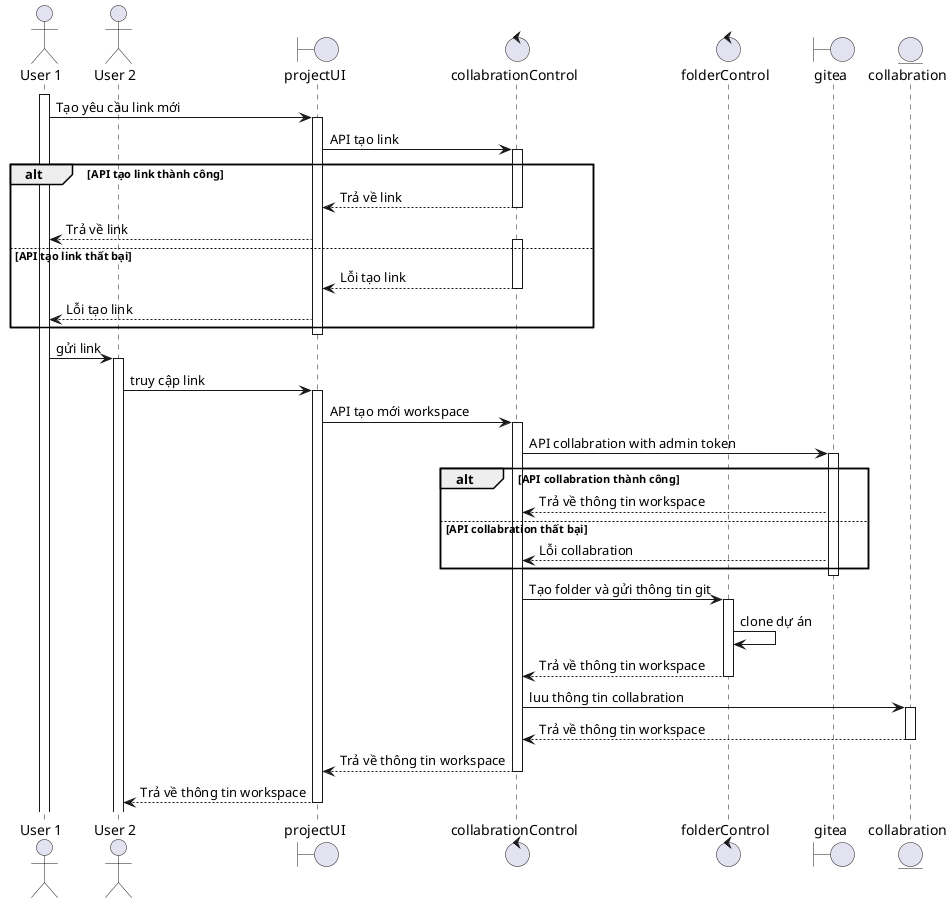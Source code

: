 @startuml

actor User1 as "User 1"
actor User2 as "User 2"
boundary projectUI as "projectUI"
control collabrationControl as "collabrationControl"
control folderControl as "folderControl"
boundary "gitea" as gitea
entity collabration as "collabration"

activate User1
User1 -> projectUI: Tạo yêu cầu link mới
activate projectUI
projectUI -> collabrationControl: API tạo link
activate collabrationControl

alt API tạo link thành công
    collabrationControl --> projectUI: Trả về link
    deactivate collabrationControl
    projectUI --> User1: Trả về link
else API tạo link thất bại
    activate collabrationControl
    collabrationControl --> projectUI: Lỗi tạo link
    deactivate collabrationControl
    projectUI --> User1: Lỗi tạo link
end
deactivate collabrationControl

deactivate projectUI
User1 -> User2: gửi link
activate User2
User2 -> projectUI: truy cập link
activate projectUI
projectUI -> collabrationControl: API tạo mới workspace
activate collabrationControl
collabrationControl -> gitea: API collabration with admin token
activate gitea

alt API collabration thành công
    gitea --> collabrationControl: Trả về thông tin workspace
else API collabration thất bại
    gitea --> collabrationControl: Lỗi collabration
end
deactivate gitea

collabrationControl -> folderControl: Tạo folder và gửi thông tin git
activate folderControl
folderControl -> folderControl: clone dự án
folderControl --> collabrationControl: Trả về thông tin workspace
deactivate folderControl
collabrationControl -> collabration: luu thông tin collabration
activate collabration
collabration --> collabrationControl: Trả về thông tin workspace
deactivate collabration
collabrationControl --> projectUI: Trả về thông tin workspace
deactivate collabrationControl
projectUI --> User2: Trả về thông tin workspace
deactivate projectUI

@enduml